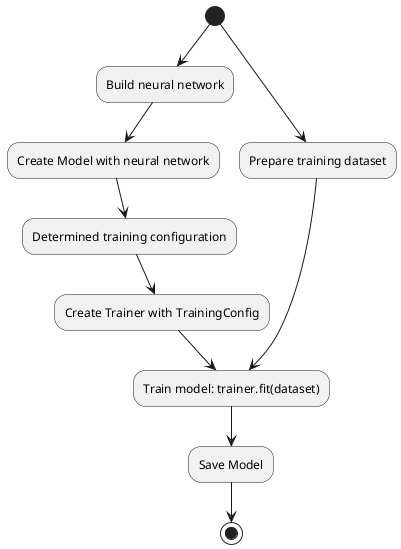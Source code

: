 @startuml
(*) --> "Build neural network"
--> "Create Model with neural network"
--> "Determined training configuration"
--> "Create Trainer with TrainingConfig"
--> "Train model: trainer.fit(dataset)"
(*) --> "Prepare training dataset"
"Prepare training dataset" --> "Train model: trainer.fit(dataset)"
--> "Save Model"
--> (*)
@enduml
